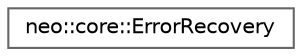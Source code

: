 digraph "Graphical Class Hierarchy"
{
 // LATEX_PDF_SIZE
  bgcolor="transparent";
  edge [fontname=Helvetica,fontsize=10,labelfontname=Helvetica,labelfontsize=10];
  node [fontname=Helvetica,fontsize=10,shape=box,height=0.2,width=0.4];
  rankdir="LR";
  Node0 [id="Node000000",label="neo::core::ErrorRecovery",height=0.2,width=0.4,color="grey40", fillcolor="white", style="filled",URL="$classneo_1_1core_1_1_error_recovery.html",tooltip="Comprehensive error recovery framework for Neo C++ implementation."];
}
